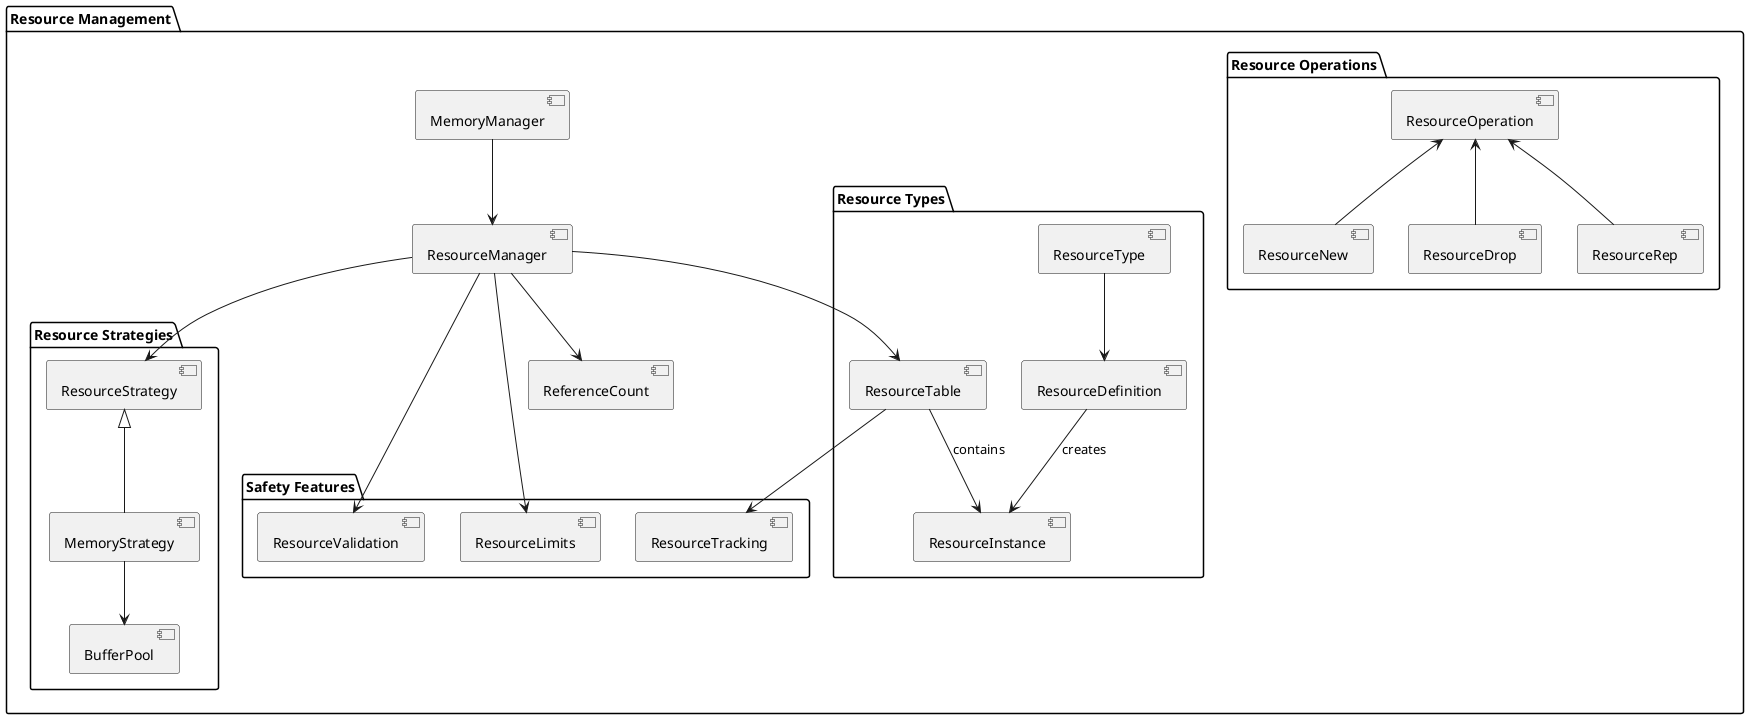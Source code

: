 @startuml

package "Resource Management" {
  package "Resource Types" {
    [ResourceType] as ResType
    [ResourceDefinition] as ResDef
    [ResourceInstance] as ResInst
    [ResourceTable] as ResTable
    
    ResType --> ResDef
    ResDef --> ResInst : creates
    ResTable --> ResInst : contains
  }
  
  package "Resource Operations" {
    [ResourceNew] as ResNew
    [ResourceDrop] as ResDrop
    [ResourceRep] as ResRep
    [ResourceOperation] as ResOp
    
    ResOp <-- ResNew
    ResOp <-- ResDrop
    ResOp <-- ResRep
  }
  
  package "Resource Strategies" {
    [ResourceStrategy] as Strategy
    [MemoryStrategy] as MemStrategy
    [BufferPool] as BufferPool
    
    Strategy <|-- MemStrategy
    MemStrategy --> BufferPool
  }
  
  package "Resource Management" {
    [ResourceManager] as Manager
    [MemoryManager] as MemManager
    [ReferenceCount] as RefCount
    
    Manager --> ResTable
    Manager --> Strategy
    Manager --> RefCount
    MemManager --> Manager
  }
  
  package "Safety Features" {
    [ResourceValidation] as ResValid
    [ResourceLimits] as ResLimit
    [ResourceTracking] as ResTrack
    
    Manager --> ResValid
    Manager --> ResLimit
    ResTable --> ResTrack
  }
}

@enduml 